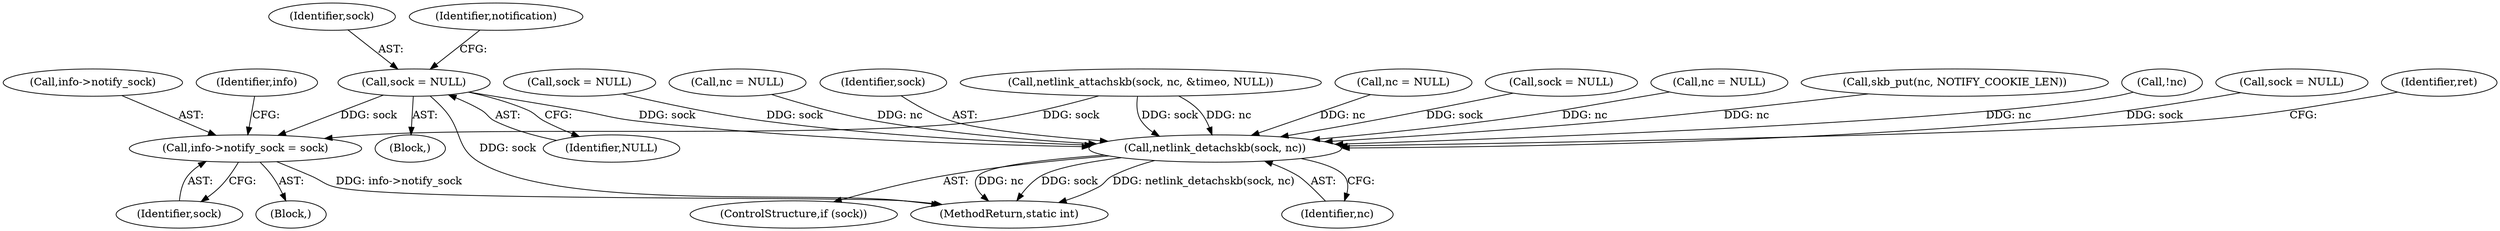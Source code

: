 digraph "0_linux_f991af3daabaecff34684fd51fac80319d1baad1@pointer" {
"1000119" [label="(Call,sock = NULL)"];
"1000374" [label="(Call,info->notify_sock = sock)"];
"1000459" [label="(Call,netlink_detachskb(sock, nc))"];
"1000119" [label="(Call,sock = NULL)"];
"1000374" [label="(Call,info->notify_sock = sock)"];
"1000459" [label="(Call,netlink_detachskb(sock, nc))"];
"1000457" [label="(ControlStructure,if (sock))"];
"1000461" [label="(Identifier,nc)"];
"1000116" [label="(Call,nc = NULL)"];
"1000384" [label="(Call,sock = NULL)"];
"1000378" [label="(Identifier,sock)"];
"1000250" [label="(Call,netlink_attachskb(sock, nc, &timeo, NULL))"];
"1000387" [label="(Call,nc = NULL)"];
"1000204" [label="(Call,skb_put(nc, NOTIFY_COOKIE_LEN))"];
"1000179" [label="(Call,!nc)"];
"1000264" [label="(Call,sock = NULL)"];
"1000468" [label="(Identifier,ret)"];
"1000363" [label="(Block,)"];
"1000121" [label="(Identifier,NULL)"];
"1000381" [label="(Identifier,info)"];
"1000469" [label="(MethodReturn,static int)"];
"1000241" [label="(Call,sock = NULL)"];
"1000375" [label="(Call,info->notify_sock)"];
"1000120" [label="(Identifier,sock)"];
"1000106" [label="(Block,)"];
"1000267" [label="(Call,nc = NULL)"];
"1000460" [label="(Identifier,sock)"];
"1000124" [label="(Identifier,notification)"];
"1000119" -> "1000106"  [label="AST: "];
"1000119" -> "1000121"  [label="CFG: "];
"1000120" -> "1000119"  [label="AST: "];
"1000121" -> "1000119"  [label="AST: "];
"1000124" -> "1000119"  [label="CFG: "];
"1000119" -> "1000469"  [label="DDG: sock"];
"1000119" -> "1000374"  [label="DDG: sock"];
"1000119" -> "1000459"  [label="DDG: sock"];
"1000374" -> "1000363"  [label="AST: "];
"1000374" -> "1000378"  [label="CFG: "];
"1000375" -> "1000374"  [label="AST: "];
"1000378" -> "1000374"  [label="AST: "];
"1000381" -> "1000374"  [label="CFG: "];
"1000374" -> "1000469"  [label="DDG: info->notify_sock"];
"1000250" -> "1000374"  [label="DDG: sock"];
"1000459" -> "1000457"  [label="AST: "];
"1000459" -> "1000461"  [label="CFG: "];
"1000460" -> "1000459"  [label="AST: "];
"1000461" -> "1000459"  [label="AST: "];
"1000468" -> "1000459"  [label="CFG: "];
"1000459" -> "1000469"  [label="DDG: nc"];
"1000459" -> "1000469"  [label="DDG: sock"];
"1000459" -> "1000469"  [label="DDG: netlink_detachskb(sock, nc)"];
"1000250" -> "1000459"  [label="DDG: sock"];
"1000250" -> "1000459"  [label="DDG: nc"];
"1000264" -> "1000459"  [label="DDG: sock"];
"1000241" -> "1000459"  [label="DDG: sock"];
"1000384" -> "1000459"  [label="DDG: sock"];
"1000116" -> "1000459"  [label="DDG: nc"];
"1000387" -> "1000459"  [label="DDG: nc"];
"1000179" -> "1000459"  [label="DDG: nc"];
"1000204" -> "1000459"  [label="DDG: nc"];
"1000267" -> "1000459"  [label="DDG: nc"];
}
